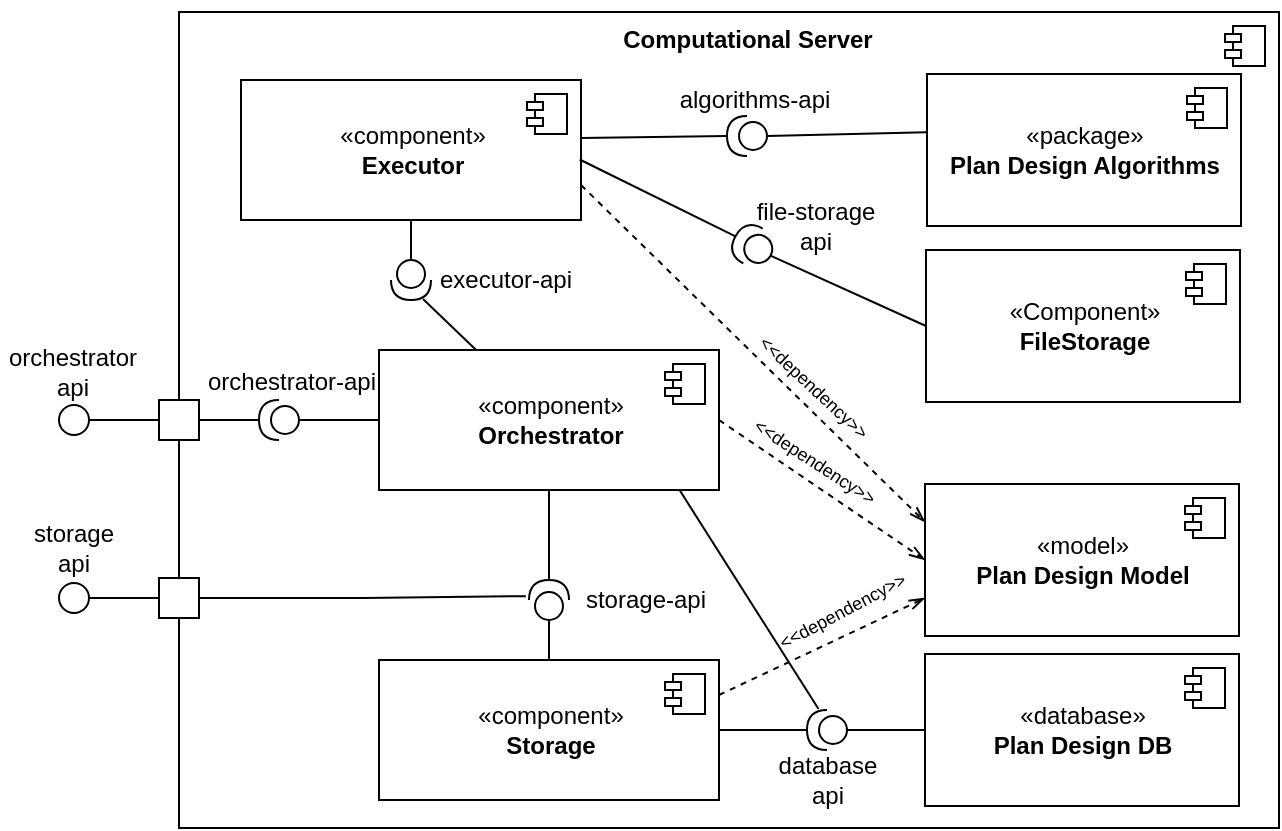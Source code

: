 <mxfile version="17.2.4" type="device"><diagram id="kl-m7DRvVnAP5jv2bsS0" name="Страница 1"><mxGraphModel dx="702" dy="511" grid="1" gridSize="10" guides="1" tooltips="1" connect="1" arrows="1" fold="1" page="1" pageScale="1" pageWidth="827" pageHeight="1169" math="0" shadow="0"><root><mxCell id="0"/><mxCell id="1" parent="0"/><mxCell id="cWLV5T_0oU8MoCjK0cRC-6" value="" style="html=1;dropTarget=0;" parent="1" vertex="1"><mxGeometry x="119.5" y="16" width="550" height="408" as="geometry"/></mxCell><mxCell id="cWLV5T_0oU8MoCjK0cRC-7" value="" style="shape=module;jettyWidth=8;jettyHeight=4;" parent="cWLV5T_0oU8MoCjK0cRC-6" vertex="1"><mxGeometry x="1" width="20" height="20" relative="1" as="geometry"><mxPoint x="-27" y="7" as="offset"/></mxGeometry></mxCell><mxCell id="913vFRCn7aOsAa7aIZj4-25" style="rounded=0;orthogonalLoop=1;jettySize=auto;html=1;exitX=0.5;exitY=1;exitDx=0;exitDy=0;entryX=0;entryY=0.5;entryDx=0;entryDy=0;endArrow=none;endFill=0;entryPerimeter=0;" parent="1" source="913vFRCn7aOsAa7aIZj4-3" target="913vFRCn7aOsAa7aIZj4-21" edge="1"><mxGeometry relative="1" as="geometry"/></mxCell><mxCell id="913vFRCn7aOsAa7aIZj4-39" style="rounded=0;orthogonalLoop=1;jettySize=auto;html=1;exitX=1;exitY=0.75;exitDx=0;exitDy=0;entryX=0;entryY=0.25;entryDx=0;entryDy=0;endArrow=openThin;endFill=0;dashed=1;" parent="1" source="913vFRCn7aOsAa7aIZj4-3" target="913vFRCn7aOsAa7aIZj4-15" edge="1"><mxGeometry relative="1" as="geometry"/></mxCell><mxCell id="913vFRCn7aOsAa7aIZj4-3" value="«component»&lt;br&gt;&lt;b&gt;Executor&lt;/b&gt;" style="html=1;dropTarget=0;" parent="1" vertex="1"><mxGeometry x="150.5" y="50" width="170" height="70" as="geometry"/></mxCell><mxCell id="913vFRCn7aOsAa7aIZj4-4" value="" style="shape=module;jettyWidth=8;jettyHeight=4;" parent="913vFRCn7aOsAa7aIZj4-3" vertex="1"><mxGeometry x="1" width="20" height="20" relative="1" as="geometry"><mxPoint x="-27" y="7" as="offset"/></mxGeometry></mxCell><mxCell id="913vFRCn7aOsAa7aIZj4-37" style="rounded=0;orthogonalLoop=1;jettySize=auto;html=1;exitX=1;exitY=0.5;exitDx=0;exitDy=0;entryX=0;entryY=0.5;entryDx=0;entryDy=0;endArrow=openThin;endFill=0;dashed=1;" parent="1" source="913vFRCn7aOsAa7aIZj4-5" target="913vFRCn7aOsAa7aIZj4-15" edge="1"><mxGeometry relative="1" as="geometry"/></mxCell><mxCell id="913vFRCn7aOsAa7aIZj4-5" value="«component»&lt;br&gt;&lt;b&gt;Orchestrator&lt;/b&gt;" style="html=1;dropTarget=0;" parent="1" vertex="1"><mxGeometry x="219.5" y="185" width="170" height="70" as="geometry"/></mxCell><mxCell id="913vFRCn7aOsAa7aIZj4-6" value="" style="shape=module;jettyWidth=8;jettyHeight=4;" parent="913vFRCn7aOsAa7aIZj4-5" vertex="1"><mxGeometry x="1" width="20" height="20" relative="1" as="geometry"><mxPoint x="-27" y="7" as="offset"/></mxGeometry></mxCell><mxCell id="913vFRCn7aOsAa7aIZj4-24" style="rounded=0;orthogonalLoop=1;jettySize=auto;html=1;exitX=0.975;exitY=0.2;exitDx=0;exitDy=0;exitPerimeter=0;endArrow=none;endFill=0;" parent="1" source="913vFRCn7aOsAa7aIZj4-21" target="913vFRCn7aOsAa7aIZj4-5" edge="1"><mxGeometry relative="1" as="geometry"/></mxCell><mxCell id="913vFRCn7aOsAa7aIZj4-21" value="" style="shape=providedRequiredInterface;html=1;verticalLabelPosition=bottom;sketch=0;rotation=90;" parent="1" vertex="1"><mxGeometry x="225.5" y="140" width="20" height="20" as="geometry"/></mxCell><mxCell id="913vFRCn7aOsAa7aIZj4-28" style="edgeStyle=orthogonalEdgeStyle;rounded=0;orthogonalLoop=1;jettySize=auto;html=1;exitX=1;exitY=0.5;exitDx=0;exitDy=0;exitPerimeter=0;entryX=0.5;entryY=1;entryDx=0;entryDy=0;endArrow=none;endFill=0;" parent="1" source="913vFRCn7aOsAa7aIZj4-26" target="913vFRCn7aOsAa7aIZj4-5" edge="1"><mxGeometry relative="1" as="geometry"/></mxCell><mxCell id="913vFRCn7aOsAa7aIZj4-46" value="" style="edgeStyle=orthogonalEdgeStyle;rounded=0;orthogonalLoop=1;jettySize=auto;html=1;endArrow=none;endFill=0;exitX=1;exitY=0.5;exitDx=0;exitDy=0;exitPerimeter=0;" parent="1" source="913vFRCn7aOsAa7aIZj4-26" target="913vFRCn7aOsAa7aIZj4-5" edge="1"><mxGeometry relative="1" as="geometry"/></mxCell><mxCell id="cWLV5T_0oU8MoCjK0cRC-27" style="edgeStyle=none;rounded=0;orthogonalLoop=1;jettySize=auto;html=1;exitX=0;exitY=0.5;exitDx=0;exitDy=0;exitPerimeter=0;entryX=0;entryY=0.5;entryDx=0;entryDy=0;endArrow=none;endFill=0;" parent="1" source="913vFRCn7aOsAa7aIZj4-33" target="913vFRCn7aOsAa7aIZj4-5" edge="1"><mxGeometry relative="1" as="geometry"><mxPoint x="179.5" y="220" as="targetPoint"/></mxGeometry></mxCell><mxCell id="2" value="«package»&lt;br&gt;&lt;b&gt;Plan Design Algorithms&lt;/b&gt;" style="html=1;dropTarget=0;" parent="1" vertex="1"><mxGeometry x="493.5" y="47" width="157" height="76" as="geometry"/></mxCell><mxCell id="3" value="" style="shape=module;jettyWidth=8;jettyHeight=4;" parent="2" vertex="1"><mxGeometry x="1" width="20" height="20" relative="1" as="geometry"><mxPoint x="-27" y="7" as="offset"/></mxGeometry></mxCell><mxCell id="A-KaINSNklLCKqUchE3m-22" value="" style="whiteSpace=wrap;html=1;aspect=fixed;" parent="1" vertex="1"><mxGeometry x="109.5" y="210" width="20" height="20" as="geometry"/></mxCell><mxCell id="913vFRCn7aOsAa7aIZj4-34" value="orchestrator-api" style="text;html=1;strokeColor=none;fillColor=none;align=center;verticalAlign=middle;whiteSpace=wrap;rounded=0;" parent="1" vertex="1"><mxGeometry x="125.5" y="186" width="100" height="30" as="geometry"/></mxCell><mxCell id="A-KaINSNklLCKqUchE3m-23" style="edgeStyle=none;rounded=0;orthogonalLoop=1;jettySize=auto;html=1;exitX=1;exitY=0.5;exitDx=0;exitDy=0;exitPerimeter=0;entryX=1;entryY=0.5;entryDx=0;entryDy=0;endArrow=none;endFill=0;" parent="1" source="913vFRCn7aOsAa7aIZj4-33" target="A-KaINSNklLCKqUchE3m-22" edge="1"><mxGeometry relative="1" as="geometry"/></mxCell><mxCell id="cWLV5T_0oU8MoCjK0cRC-13" value="" style="whiteSpace=wrap;html=1;aspect=fixed;" parent="1" vertex="1"><mxGeometry x="109.5" y="299" width="20" height="20" as="geometry"/></mxCell><mxCell id="cWLV5T_0oU8MoCjK0cRC-17" style="edgeStyle=orthogonalEdgeStyle;rounded=0;orthogonalLoop=1;jettySize=auto;html=1;exitX=1;exitY=0.5;exitDx=0;exitDy=0;entryX=0.596;entryY=-0.078;entryDx=0;entryDy=0;entryPerimeter=0;endArrow=none;endFill=0;" parent="1" source="cWLV5T_0oU8MoCjK0cRC-13" target="913vFRCn7aOsAa7aIZj4-26" edge="1"><mxGeometry relative="1" as="geometry"/></mxCell><mxCell id="cWLV5T_0oU8MoCjK0cRC-8" value="&lt;b&gt;Computational Server&lt;/b&gt;" style="text;html=1;strokeColor=none;fillColor=none;align=center;verticalAlign=middle;whiteSpace=wrap;rounded=0;" parent="1" vertex="1"><mxGeometry x="339.5" y="10" width="128" height="40" as="geometry"/></mxCell><mxCell id="913vFRCn7aOsAa7aIZj4-27" value="storage-api" style="text;html=1;strokeColor=none;fillColor=none;align=center;verticalAlign=middle;whiteSpace=wrap;rounded=0;" parent="1" vertex="1"><mxGeometry x="320.5" y="295" width="64" height="30" as="geometry"/></mxCell><mxCell id="913vFRCn7aOsAa7aIZj4-22" value="executor-api" style="text;html=1;strokeColor=none;fillColor=none;align=center;verticalAlign=middle;whiteSpace=wrap;rounded=0;" parent="1" vertex="1"><mxGeometry x="245.5" y="135" width="74" height="30" as="geometry"/></mxCell><mxCell id="A-KaINSNklLCKqUchE3m-28" style="edgeStyle=none;rounded=0;orthogonalLoop=1;jettySize=auto;html=1;exitX=0;exitY=0.5;exitDx=0;exitDy=0;entryX=0;entryY=0.5;entryDx=0;entryDy=0;entryPerimeter=0;endArrow=none;endFill=0;" parent="1" source="913vFRCn7aOsAa7aIZj4-7" target="A-KaINSNklLCKqUchE3m-25" edge="1"><mxGeometry relative="1" as="geometry"/></mxCell><mxCell id="913vFRCn7aOsAa7aIZj4-7" value="«database»&lt;br&gt;&lt;b&gt;Plan Design DB&lt;/b&gt;" style="html=1;dropTarget=0;" parent="1" vertex="1"><mxGeometry x="492.5" y="337" width="157" height="76" as="geometry"/></mxCell><mxCell id="913vFRCn7aOsAa7aIZj4-8" value="" style="shape=module;jettyWidth=8;jettyHeight=4;" parent="913vFRCn7aOsAa7aIZj4-7" vertex="1"><mxGeometry x="1" width="20" height="20" relative="1" as="geometry"><mxPoint x="-27" y="7" as="offset"/></mxGeometry></mxCell><mxCell id="913vFRCn7aOsAa7aIZj4-15" value="«model»&lt;br&gt;&lt;b&gt;Plan Design Model&lt;/b&gt;" style="html=1;dropTarget=0;" parent="1" vertex="1"><mxGeometry x="492.5" y="252" width="157" height="76" as="geometry"/></mxCell><mxCell id="913vFRCn7aOsAa7aIZj4-16" value="" style="shape=module;jettyWidth=8;jettyHeight=4;" parent="913vFRCn7aOsAa7aIZj4-15" vertex="1"><mxGeometry x="1" width="20" height="20" relative="1" as="geometry"><mxPoint x="-27" y="7" as="offset"/></mxGeometry></mxCell><mxCell id="913vFRCn7aOsAa7aIZj4-26" value="" style="shape=providedRequiredInterface;html=1;verticalLabelPosition=bottom;sketch=0;direction=north;" parent="1" vertex="1"><mxGeometry x="294.5" y="300" width="20" height="20" as="geometry"/></mxCell><mxCell id="cWLV5T_0oU8MoCjK0cRC-28" style="rounded=0;orthogonalLoop=1;jettySize=auto;html=1;exitX=1;exitY=0.25;exitDx=0;exitDy=0;entryX=0;entryY=0.75;entryDx=0;entryDy=0;endArrow=openThin;endFill=0;dashed=1;" parent="1" source="913vFRCn7aOsAa7aIZj4-1" target="913vFRCn7aOsAa7aIZj4-15" edge="1"><mxGeometry relative="1" as="geometry"/></mxCell><mxCell id="A-KaINSNklLCKqUchE3m-37" style="edgeStyle=none;rounded=0;orthogonalLoop=1;jettySize=auto;html=1;exitX=1;exitY=0.5;exitDx=0;exitDy=0;entryX=1;entryY=0.5;entryDx=0;entryDy=0;entryPerimeter=0;endArrow=none;endFill=0;" parent="1" source="913vFRCn7aOsAa7aIZj4-1" target="A-KaINSNklLCKqUchE3m-25" edge="1"><mxGeometry relative="1" as="geometry"/></mxCell><mxCell id="913vFRCn7aOsAa7aIZj4-1" value="«component»&lt;br&gt;&lt;b&gt;Storage&lt;/b&gt;" style="html=1;dropTarget=0;" parent="1" vertex="1"><mxGeometry x="219.5" y="340" width="170" height="70" as="geometry"/></mxCell><mxCell id="913vFRCn7aOsAa7aIZj4-2" value="" style="shape=module;jettyWidth=8;jettyHeight=4;" parent="913vFRCn7aOsAa7aIZj4-1" vertex="1"><mxGeometry x="1" width="20" height="20" relative="1" as="geometry"><mxPoint x="-27" y="7" as="offset"/></mxGeometry></mxCell><mxCell id="913vFRCn7aOsAa7aIZj4-29" style="edgeStyle=orthogonalEdgeStyle;rounded=0;orthogonalLoop=1;jettySize=auto;html=1;endArrow=none;endFill=0;exitX=0;exitY=0.5;exitDx=0;exitDy=0;exitPerimeter=0;" parent="1" source="913vFRCn7aOsAa7aIZj4-26" target="913vFRCn7aOsAa7aIZj4-1" edge="1"><mxGeometry relative="1" as="geometry"/></mxCell><mxCell id="913vFRCn7aOsAa7aIZj4-33" value="" style="shape=providedRequiredInterface;html=1;verticalLabelPosition=bottom;sketch=0;direction=west;" parent="1" vertex="1"><mxGeometry x="159.5" y="210" width="20" height="20" as="geometry"/></mxCell><mxCell id="A-KaINSNklLCKqUchE3m-29" style="edgeStyle=none;rounded=0;orthogonalLoop=1;jettySize=auto;html=1;exitX=0.712;exitY=1.024;exitDx=0;exitDy=0;exitPerimeter=0;entryX=0.885;entryY=1.004;entryDx=0;entryDy=0;endArrow=none;endFill=0;entryPerimeter=0;" parent="1" source="A-KaINSNklLCKqUchE3m-25" target="913vFRCn7aOsAa7aIZj4-5" edge="1"><mxGeometry relative="1" as="geometry"/></mxCell><mxCell id="A-KaINSNklLCKqUchE3m-25" value="" style="shape=providedRequiredInterface;html=1;verticalLabelPosition=bottom;sketch=0;direction=west;" parent="1" vertex="1"><mxGeometry x="433.5" y="365" width="20" height="20" as="geometry"/></mxCell><mxCell id="A-KaINSNklLCKqUchE3m-31" value="database&lt;br&gt;api" style="text;html=1;strokeColor=none;fillColor=none;align=center;verticalAlign=middle;whiteSpace=wrap;rounded=0;" parent="1" vertex="1"><mxGeometry x="403.5" y="390" width="80" height="20" as="geometry"/></mxCell><mxCell id="A-KaINSNklLCKqUchE3m-34" style="edgeStyle=none;rounded=0;orthogonalLoop=1;jettySize=auto;html=1;exitX=0;exitY=0.5;exitDx=0;exitDy=0;exitPerimeter=0;entryX=-0.001;entryY=0.384;entryDx=0;entryDy=0;endArrow=none;endFill=0;entryPerimeter=0;" parent="1" source="A-KaINSNklLCKqUchE3m-33" target="2" edge="1"><mxGeometry relative="1" as="geometry"/></mxCell><mxCell id="A-KaINSNklLCKqUchE3m-35" style="edgeStyle=none;rounded=0;orthogonalLoop=1;jettySize=auto;html=1;entryX=1;entryY=0.414;entryDx=0;entryDy=0;endArrow=none;endFill=0;entryPerimeter=0;exitX=1;exitY=0.5;exitDx=0;exitDy=0;exitPerimeter=0;" parent="1" source="A-KaINSNklLCKqUchE3m-33" target="913vFRCn7aOsAa7aIZj4-3" edge="1"><mxGeometry relative="1" as="geometry"><mxPoint x="389.5" y="66" as="sourcePoint"/><mxPoint x="320.5" y="73.5" as="targetPoint"/></mxGeometry></mxCell><mxCell id="A-KaINSNklLCKqUchE3m-33" value="" style="shape=providedRequiredInterface;html=1;verticalLabelPosition=bottom;sketch=0;direction=west;" parent="1" vertex="1"><mxGeometry x="393.5" y="68" width="20" height="20" as="geometry"/></mxCell><mxCell id="A-KaINSNklLCKqUchE3m-36" value="algorithms-api" style="text;html=1;strokeColor=none;fillColor=none;align=center;verticalAlign=middle;whiteSpace=wrap;rounded=0;" parent="1" vertex="1"><mxGeometry x="367" y="45" width="81" height="30" as="geometry"/></mxCell><mxCell id="A-KaINSNklLCKqUchE3m-39" value="&lt;font style=&quot;font-size: 9px&quot;&gt;&amp;lt;&amp;lt;dependency&amp;gt;&amp;gt;&lt;/font&gt;" style="text;html=1;strokeColor=none;fillColor=none;align=center;verticalAlign=middle;whiteSpace=wrap;rounded=0;rotation=33;" parent="1" vertex="1"><mxGeometry x="407.5" y="225" width="60" height="30" as="geometry"/></mxCell><mxCell id="A-KaINSNklLCKqUchE3m-40" value="&lt;font style=&quot;font-size: 9px&quot;&gt;&amp;lt;&amp;lt;dependency&amp;gt;&amp;gt;&lt;/font&gt;" style="text;html=1;strokeColor=none;fillColor=none;align=center;verticalAlign=middle;whiteSpace=wrap;rounded=0;rotation=332;" parent="1" vertex="1"><mxGeometry x="420.5" y="300" width="60" height="30" as="geometry"/></mxCell><mxCell id="NK3at7Kusz6bgAL8RQbw-3" value="«Component»&lt;br&gt;&lt;b&gt;FileStorage&lt;/b&gt;" style="html=1;dropTarget=0;fillColor=default;" parent="1" vertex="1"><mxGeometry x="493" y="135" width="157" height="76" as="geometry"/></mxCell><mxCell id="NK3at7Kusz6bgAL8RQbw-4" value="" style="shape=module;jettyWidth=8;jettyHeight=4;fillColor=default;" parent="NK3at7Kusz6bgAL8RQbw-3" vertex="1"><mxGeometry x="1" width="20" height="20" relative="1" as="geometry"><mxPoint x="-27" y="7" as="offset"/></mxGeometry></mxCell><mxCell id="NK3at7Kusz6bgAL8RQbw-5" style="edgeStyle=none;rounded=0;orthogonalLoop=1;jettySize=auto;html=1;exitX=0;exitY=0.5;exitDx=0;exitDy=0;exitPerimeter=0;entryX=0;entryY=0.5;entryDx=0;entryDy=0;endArrow=none;endFill=0;" parent="1" source="NK3at7Kusz6bgAL8RQbw-6" target="NK3at7Kusz6bgAL8RQbw-3" edge="1"><mxGeometry relative="1" as="geometry"/></mxCell><mxCell id="NK3at7Kusz6bgAL8RQbw-9" style="edgeStyle=none;rounded=0;orthogonalLoop=1;jettySize=auto;html=1;exitX=1;exitY=0.5;exitDx=0;exitDy=0;exitPerimeter=0;entryX=0.996;entryY=0.568;entryDx=0;entryDy=0;entryPerimeter=0;endArrow=none;endFill=0;" parent="1" source="NK3at7Kusz6bgAL8RQbw-6" target="913vFRCn7aOsAa7aIZj4-3" edge="1"><mxGeometry relative="1" as="geometry"/></mxCell><mxCell id="NK3at7Kusz6bgAL8RQbw-6" value="" style="shape=providedRequiredInterface;html=1;verticalLabelPosition=bottom;sketch=0;fillColor=default;direction=west;rotation=29;" parent="1" vertex="1"><mxGeometry x="396.5" y="123" width="20" height="20" as="geometry"/></mxCell><mxCell id="NK3at7Kusz6bgAL8RQbw-7" value="file-storage&lt;br&gt;api" style="text;html=1;strokeColor=none;fillColor=none;align=center;verticalAlign=middle;whiteSpace=wrap;rounded=0;rotation=0;" parent="1" vertex="1"><mxGeometry x="396.5" y="110" width="82" height="25" as="geometry"/></mxCell><mxCell id="A-KaINSNklLCKqUchE3m-38" value="&lt;font style=&quot;font-size: 9px&quot;&gt;&amp;lt;&amp;lt;dependency&amp;gt;&amp;gt;&lt;/font&gt;" style="text;html=1;strokeColor=none;fillColor=none;align=center;verticalAlign=middle;whiteSpace=wrap;rounded=0;rotation=43;" parent="1" vertex="1"><mxGeometry x="407.5" y="195" width="60" height="15" as="geometry"/></mxCell><mxCell id="jG1BJDPwXlvY4IKw3PL2-7" style="rounded=0;orthogonalLoop=1;jettySize=auto;html=1;exitX=1;exitY=0.5;exitDx=0;exitDy=0;entryX=0;entryY=0.5;entryDx=0;entryDy=0;endArrow=none;endFill=0;" edge="1" parent="1" source="jG1BJDPwXlvY4IKw3PL2-4" target="A-KaINSNklLCKqUchE3m-22"><mxGeometry relative="1" as="geometry"/></mxCell><mxCell id="jG1BJDPwXlvY4IKw3PL2-4" value="" style="ellipse;whiteSpace=wrap;html=1;aspect=fixed;fillColor=none;" vertex="1" parent="1"><mxGeometry x="59.5" y="212.5" width="15" height="15" as="geometry"/></mxCell><mxCell id="jG1BJDPwXlvY4IKw3PL2-8" style="edgeStyle=none;rounded=0;orthogonalLoop=1;jettySize=auto;html=1;exitX=1;exitY=0.5;exitDx=0;exitDy=0;entryX=0;entryY=0.5;entryDx=0;entryDy=0;endArrow=none;endFill=0;" edge="1" parent="1" source="jG1BJDPwXlvY4IKw3PL2-6" target="cWLV5T_0oU8MoCjK0cRC-13"><mxGeometry relative="1" as="geometry"/></mxCell><mxCell id="jG1BJDPwXlvY4IKw3PL2-6" value="" style="ellipse;whiteSpace=wrap;html=1;aspect=fixed;fillColor=none;" vertex="1" parent="1"><mxGeometry x="59.5" y="301.5" width="15" height="15" as="geometry"/></mxCell><mxCell id="jG1BJDPwXlvY4IKw3PL2-9" value="orchestrator&lt;br&gt;api" style="text;html=1;strokeColor=none;fillColor=none;align=center;verticalAlign=middle;whiteSpace=wrap;rounded=0;" vertex="1" parent="1"><mxGeometry x="30" y="181" width="72.5" height="30" as="geometry"/></mxCell><mxCell id="jG1BJDPwXlvY4IKw3PL2-10" value="storage&lt;br&gt;api" style="text;html=1;strokeColor=none;fillColor=none;align=center;verticalAlign=middle;whiteSpace=wrap;rounded=0;" vertex="1" parent="1"><mxGeometry x="35" y="269" width="64" height="30" as="geometry"/></mxCell></root></mxGraphModel></diagram></mxfile>